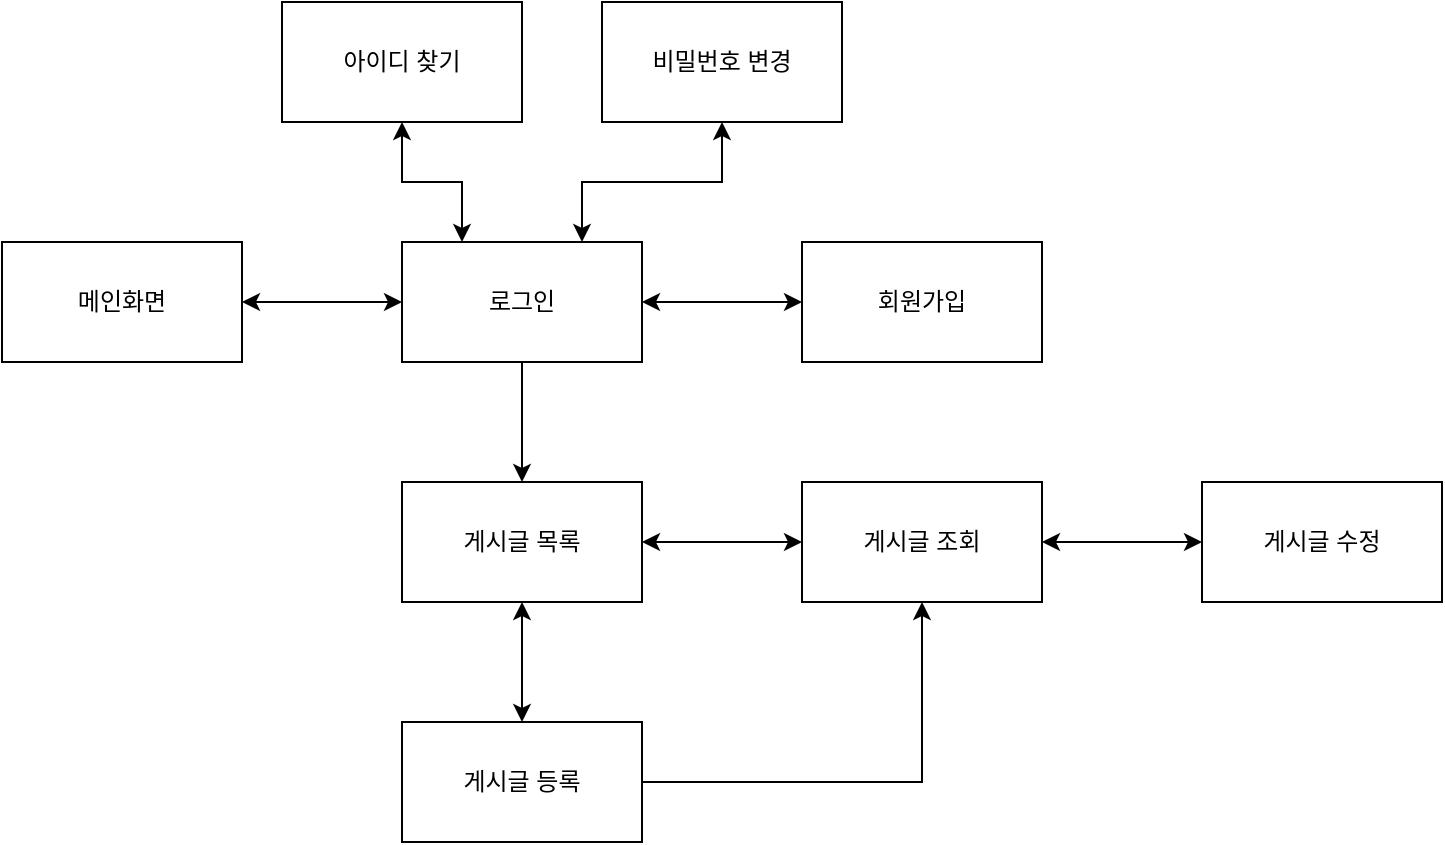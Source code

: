 <mxfile version="24.6.4" type="device" pages="2">
  <diagram name="페이지-1" id="BR57__S5ek2S3cufI04g">
    <mxGraphModel dx="1434" dy="907" grid="1" gridSize="10" guides="1" tooltips="1" connect="1" arrows="1" fold="1" page="1" pageScale="1" pageWidth="1169" pageHeight="827" math="0" shadow="0">
      <root>
        <mxCell id="0" />
        <mxCell id="1" parent="0" />
        <mxCell id="iaHc8ygBbzhY2BxpPRV3-11" style="edgeStyle=orthogonalEdgeStyle;rounded=0;orthogonalLoop=1;jettySize=auto;html=1;exitX=1;exitY=0.5;exitDx=0;exitDy=0;entryX=0;entryY=0.5;entryDx=0;entryDy=0;startArrow=classic;startFill=1;" edge="1" parent="1" source="iaHc8ygBbzhY2BxpPRV3-8" target="iaHc8ygBbzhY2BxpPRV3-10">
          <mxGeometry relative="1" as="geometry" />
        </mxCell>
        <mxCell id="iaHc8ygBbzhY2BxpPRV3-8" value="메인화면" style="rounded=0;whiteSpace=wrap;html=1;" vertex="1" parent="1">
          <mxGeometry x="120" y="200" width="120" height="60" as="geometry" />
        </mxCell>
        <mxCell id="iaHc8ygBbzhY2BxpPRV3-19" style="edgeStyle=orthogonalEdgeStyle;rounded=0;orthogonalLoop=1;jettySize=auto;html=1;exitX=1;exitY=0.5;exitDx=0;exitDy=0;entryX=0;entryY=0.5;entryDx=0;entryDy=0;startArrow=classic;startFill=1;" edge="1" parent="1" source="iaHc8ygBbzhY2BxpPRV3-10" target="iaHc8ygBbzhY2BxpPRV3-12">
          <mxGeometry relative="1" as="geometry" />
        </mxCell>
        <mxCell id="iaHc8ygBbzhY2BxpPRV3-20" style="edgeStyle=orthogonalEdgeStyle;rounded=0;orthogonalLoop=1;jettySize=auto;html=1;exitX=0.25;exitY=0;exitDx=0;exitDy=0;entryX=0.5;entryY=1;entryDx=0;entryDy=0;startArrow=classic;startFill=1;" edge="1" parent="1" source="iaHc8ygBbzhY2BxpPRV3-10" target="iaHc8ygBbzhY2BxpPRV3-14">
          <mxGeometry relative="1" as="geometry" />
        </mxCell>
        <mxCell id="iaHc8ygBbzhY2BxpPRV3-22" style="edgeStyle=orthogonalEdgeStyle;rounded=0;orthogonalLoop=1;jettySize=auto;html=1;exitX=0.75;exitY=0;exitDx=0;exitDy=0;entryX=0.5;entryY=1;entryDx=0;entryDy=0;startArrow=classic;startFill=1;" edge="1" parent="1" source="iaHc8ygBbzhY2BxpPRV3-10" target="iaHc8ygBbzhY2BxpPRV3-21">
          <mxGeometry relative="1" as="geometry" />
        </mxCell>
        <mxCell id="iaHc8ygBbzhY2BxpPRV3-24" style="edgeStyle=orthogonalEdgeStyle;rounded=0;orthogonalLoop=1;jettySize=auto;html=1;exitX=0.5;exitY=1;exitDx=0;exitDy=0;entryX=0.5;entryY=0;entryDx=0;entryDy=0;" edge="1" parent="1" source="iaHc8ygBbzhY2BxpPRV3-10" target="iaHc8ygBbzhY2BxpPRV3-23">
          <mxGeometry relative="1" as="geometry" />
        </mxCell>
        <mxCell id="iaHc8ygBbzhY2BxpPRV3-10" value="로그인" style="rounded=0;whiteSpace=wrap;html=1;" vertex="1" parent="1">
          <mxGeometry x="320" y="200" width="120" height="60" as="geometry" />
        </mxCell>
        <mxCell id="iaHc8ygBbzhY2BxpPRV3-12" value="회원가입" style="rounded=0;whiteSpace=wrap;html=1;" vertex="1" parent="1">
          <mxGeometry x="520" y="200" width="120" height="60" as="geometry" />
        </mxCell>
        <mxCell id="iaHc8ygBbzhY2BxpPRV3-14" value="아이디 찾기" style="rounded=0;whiteSpace=wrap;html=1;" vertex="1" parent="1">
          <mxGeometry x="260" y="80" width="120" height="60" as="geometry" />
        </mxCell>
        <mxCell id="iaHc8ygBbzhY2BxpPRV3-21" value="비밀번호 변경" style="rounded=0;whiteSpace=wrap;html=1;" vertex="1" parent="1">
          <mxGeometry x="420" y="80" width="120" height="60" as="geometry" />
        </mxCell>
        <mxCell id="iaHc8ygBbzhY2BxpPRV3-27" style="edgeStyle=orthogonalEdgeStyle;rounded=0;orthogonalLoop=1;jettySize=auto;html=1;exitX=0.5;exitY=1;exitDx=0;exitDy=0;entryX=0.5;entryY=0;entryDx=0;entryDy=0;startArrow=classic;startFill=1;" edge="1" parent="1" source="iaHc8ygBbzhY2BxpPRV3-23" target="iaHc8ygBbzhY2BxpPRV3-26">
          <mxGeometry relative="1" as="geometry" />
        </mxCell>
        <mxCell id="iaHc8ygBbzhY2BxpPRV3-29" style="edgeStyle=orthogonalEdgeStyle;rounded=0;orthogonalLoop=1;jettySize=auto;html=1;exitX=1;exitY=0.5;exitDx=0;exitDy=0;entryX=0;entryY=0.5;entryDx=0;entryDy=0;startArrow=classic;startFill=1;" edge="1" parent="1" source="iaHc8ygBbzhY2BxpPRV3-23" target="iaHc8ygBbzhY2BxpPRV3-25">
          <mxGeometry relative="1" as="geometry" />
        </mxCell>
        <mxCell id="iaHc8ygBbzhY2BxpPRV3-23" value="게시글 목록" style="rounded=0;whiteSpace=wrap;html=1;" vertex="1" parent="1">
          <mxGeometry x="320" y="320" width="120" height="60" as="geometry" />
        </mxCell>
        <mxCell id="iaHc8ygBbzhY2BxpPRV3-31" style="edgeStyle=orthogonalEdgeStyle;rounded=0;orthogonalLoop=1;jettySize=auto;html=1;exitX=1;exitY=0.5;exitDx=0;exitDy=0;entryX=0;entryY=0.5;entryDx=0;entryDy=0;startArrow=classic;startFill=1;" edge="1" parent="1" source="iaHc8ygBbzhY2BxpPRV3-25" target="iaHc8ygBbzhY2BxpPRV3-30">
          <mxGeometry relative="1" as="geometry" />
        </mxCell>
        <mxCell id="iaHc8ygBbzhY2BxpPRV3-25" value="게시글 조회" style="rounded=0;whiteSpace=wrap;html=1;" vertex="1" parent="1">
          <mxGeometry x="520" y="320" width="120" height="60" as="geometry" />
        </mxCell>
        <mxCell id="iaHc8ygBbzhY2BxpPRV3-28" style="edgeStyle=orthogonalEdgeStyle;rounded=0;orthogonalLoop=1;jettySize=auto;html=1;exitX=1;exitY=0.5;exitDx=0;exitDy=0;entryX=0.5;entryY=1;entryDx=0;entryDy=0;" edge="1" parent="1" source="iaHc8ygBbzhY2BxpPRV3-26" target="iaHc8ygBbzhY2BxpPRV3-25">
          <mxGeometry relative="1" as="geometry" />
        </mxCell>
        <mxCell id="iaHc8ygBbzhY2BxpPRV3-26" value="게시글 등록" style="rounded=0;whiteSpace=wrap;html=1;" vertex="1" parent="1">
          <mxGeometry x="320" y="440" width="120" height="60" as="geometry" />
        </mxCell>
        <mxCell id="iaHc8ygBbzhY2BxpPRV3-30" value="게시글 수정" style="rounded=0;whiteSpace=wrap;html=1;" vertex="1" parent="1">
          <mxGeometry x="720" y="320" width="120" height="60" as="geometry" />
        </mxCell>
      </root>
    </mxGraphModel>
  </diagram>
  <diagram id="1F6hoL4aRCtL4BPEBTOo" name="페이지-2">
    <mxGraphModel dx="1434" dy="907" grid="1" gridSize="10" guides="1" tooltips="1" connect="1" arrows="1" fold="1" page="1" pageScale="1" pageWidth="1169" pageHeight="827" math="0" shadow="0">
      <root>
        <mxCell id="0" />
        <mxCell id="1" parent="0" />
        <mxCell id="5rYs3sqvwXbueNPYxjzo-1" value="" style="rounded=0;whiteSpace=wrap;html=1;fillColor=none;" vertex="1" parent="1">
          <mxGeometry x="160" y="80" width="520" height="320" as="geometry" />
        </mxCell>
        <mxCell id="5rYs3sqvwXbueNPYxjzo-2" value="" style="rounded=0;whiteSpace=wrap;html=1;fillColor=none;" vertex="1" parent="1">
          <mxGeometry x="320" y="160" width="240" height="120" as="geometry" />
        </mxCell>
        <mxCell id="5rYs3sqvwXbueNPYxjzo-3" value="" style="rounded=0;whiteSpace=wrap;html=1;fillColor=none;" vertex="1" parent="1">
          <mxGeometry x="330" y="170" width="220" height="30" as="geometry" />
        </mxCell>
        <mxCell id="5rYs3sqvwXbueNPYxjzo-4" value="" style="rounded=0;whiteSpace=wrap;html=1;fillColor=none;" vertex="1" parent="1">
          <mxGeometry x="330" y="205" width="220" height="30" as="geometry" />
        </mxCell>
        <mxCell id="5rYs3sqvwXbueNPYxjzo-5" value="" style="rounded=0;whiteSpace=wrap;html=1;fillColor=#0066CC;" vertex="1" parent="1">
          <mxGeometry x="330" y="240" width="220" height="30" as="geometry" />
        </mxCell>
        <mxCell id="5rYs3sqvwXbueNPYxjzo-6" value="회원가입" style="text;html=1;align=center;verticalAlign=middle;whiteSpace=wrap;rounded=0;" vertex="1" parent="1">
          <mxGeometry x="320" y="280" width="60" height="30" as="geometry" />
        </mxCell>
        <mxCell id="5rYs3sqvwXbueNPYxjzo-7" value="아이디 찾기 | 비밀번호 변경" style="text;html=1;align=center;verticalAlign=middle;whiteSpace=wrap;rounded=0;" vertex="1" parent="1">
          <mxGeometry x="420" y="280" width="140" height="30" as="geometry" />
        </mxCell>
      </root>
    </mxGraphModel>
  </diagram>
</mxfile>

